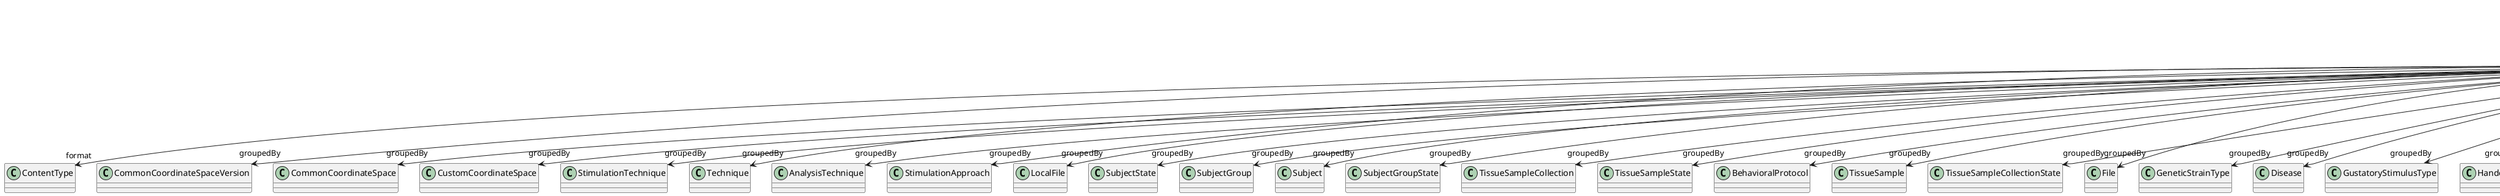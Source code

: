 @startuml
class FileBundle {
+contentDescription
+format
+groupedBy
+groupingType
+hash
+isPartOf
+name
+storageSize

}
FileBundle -d-> "format" ContentType
FileBundle -d-> "groupedBy" CommonCoordinateSpaceVersion
FileBundle -d-> "groupedBy" CommonCoordinateSpace
FileBundle -d-> "groupedBy" CustomCoordinateSpace
FileBundle -d-> "groupedBy" StimulationTechnique
FileBundle -d-> "groupedBy" Technique
FileBundle -d-> "groupedBy" AnalysisTechnique
FileBundle -d-> "groupedBy" StimulationApproach
FileBundle -d-> "groupedBy" LocalFile
FileBundle -d-> "groupedBy" SubjectState
FileBundle -d-> "groupedBy" SubjectGroup
FileBundle -d-> "groupedBy" Subject
FileBundle -d-> "groupedBy" SubjectGroupState
FileBundle -d-> "groupedBy" TissueSampleCollection
FileBundle -d-> "groupedBy" TissueSampleState
FileBundle -d-> "groupedBy" BehavioralProtocol
FileBundle -d-> "groupedBy" TissueSample
FileBundle -d-> "groupedBy" TissueSampleCollectionState
FileBundle -d-> "groupedBy" FileBundle
FileBundle -d-> "groupedBy" File
FileBundle -d-> "groupedBy" GeneticStrainType
FileBundle -d-> "groupedBy" Disease
FileBundle -d-> "groupedBy" GustatoryStimulusType
FileBundle -d-> "groupedBy" Handedness
FileBundle -d-> "groupedBy" BreedingType
FileBundle -d-> "groupedBy" Species
FileBundle -d-> "groupedBy" ElectricalStimulusType
FileBundle -d-> "groupedBy" OrganismSystem
FileBundle -d-> "groupedBy" OpticalStimulusType
FileBundle -d-> "groupedBy" DiseaseModel
FileBundle -d-> "groupedBy" OrganismSubstance
FileBundle -d-> "groupedBy" CellType
FileBundle -d-> "groupedBy" Organ
FileBundle -d-> "groupedBy" SubcellularEntity
FileBundle -d-> "groupedBy" UBERONParcellation
FileBundle -d-> "groupedBy" VisualStimulusType
FileBundle -d-> "groupedBy" BiologicalSex
FileBundle -d-> "groupedBy" TermSuggestion
FileBundle -d-> "groupedBy" AuditoryStimulusType
FileBundle -d-> "groupedBy" MolecularEntity
FileBundle -d-> "groupedBy" CellCultureType
FileBundle -d-> "groupedBy" TactileStimulusType
FileBundle -d-> "groupedBy" OlfactoryStimulusType
FileBundle -d-> "groupedBy" BiologicalOrder
FileBundle -d-> "groupedBy" ParcellationEntityVersion
FileBundle -d-> "groupedBy" ParcellationEntity
FileBundle -d-> "groupedBy" CustomAnatomicalEntity
FileBundle -d-> "groupingType" FileBundleGrouping
FileBundle -d-> "hash" Hash
FileBundle -d-> "isPartOf" FileBundle
FileBundle -d-> "isPartOf" FileRepository
FileBundle -d-> "storageSize" QuantitativeValue

@enduml